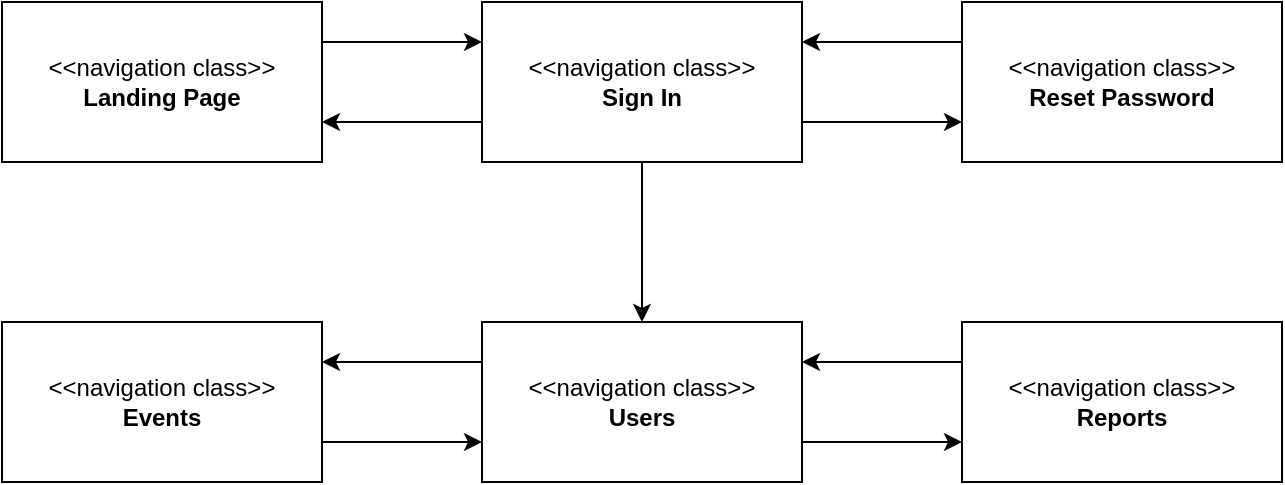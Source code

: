 <mxfile version="12.2.7" pages="1"><diagram id="TbboGFRYKH_gmcoTaOrm" name="Page-1"><mxGraphModel dx="1185" dy="594" grid="1" gridSize="10" guides="1" tooltips="1" connect="1" arrows="1" fold="1" page="1" pageScale="1" pageWidth="850" pageHeight="1100" math="0" shadow="0"><root><mxCell id="0"/><mxCell id="1" parent="0"/><mxCell id="7V9x3wuyukDRf3qKA0rx-83" style="edgeStyle=orthogonalEdgeStyle;rounded=0;orthogonalLoop=1;jettySize=auto;html=1;exitX=1;exitY=0.25;exitDx=0;exitDy=0;entryX=0;entryY=0.25;entryDx=0;entryDy=0;startArrow=none;startFill=0;endArrow=classic;endFill=1;" edge="1" parent="1" source="7V9x3wuyukDRf3qKA0rx-1" target="7V9x3wuyukDRf3qKA0rx-4"><mxGeometry relative="1" as="geometry"/></mxCell><mxCell id="7V9x3wuyukDRf3qKA0rx-1" value="&amp;lt;&amp;lt;navigation class&amp;gt;&amp;gt;&lt;br&gt;&lt;b&gt;Landing Page&lt;/b&gt;" style="rounded=0;whiteSpace=wrap;html=1;" vertex="1" parent="1"><mxGeometry x="160" y="40" width="160" height="80" as="geometry"/></mxCell><mxCell id="7V9x3wuyukDRf3qKA0rx-72" style="edgeStyle=orthogonalEdgeStyle;rounded=0;orthogonalLoop=1;jettySize=auto;html=1;exitX=1;exitY=0.75;exitDx=0;exitDy=0;entryX=0;entryY=0.75;entryDx=0;entryDy=0;startArrow=none;startFill=0;" edge="1" parent="1" source="7V9x3wuyukDRf3qKA0rx-4" target="7V9x3wuyukDRf3qKA0rx-3"><mxGeometry relative="1" as="geometry"/></mxCell><mxCell id="7V9x3wuyukDRf3qKA0rx-75" style="edgeStyle=orthogonalEdgeStyle;rounded=0;orthogonalLoop=1;jettySize=auto;html=1;exitX=0.5;exitY=1;exitDx=0;exitDy=0;entryX=0.5;entryY=0;entryDx=0;entryDy=0;startArrow=none;startFill=0;" edge="1" parent="1" source="7V9x3wuyukDRf3qKA0rx-4" target="7V9x3wuyukDRf3qKA0rx-80"><mxGeometry relative="1" as="geometry"><mxPoint x="480" y="360.167" as="targetPoint"/></mxGeometry></mxCell><mxCell id="7V9x3wuyukDRf3qKA0rx-84" style="edgeStyle=orthogonalEdgeStyle;rounded=0;orthogonalLoop=1;jettySize=auto;html=1;exitX=0;exitY=0.75;exitDx=0;exitDy=0;entryX=1;entryY=0.75;entryDx=0;entryDy=0;startArrow=none;startFill=0;endArrow=classic;endFill=1;" edge="1" parent="1" source="7V9x3wuyukDRf3qKA0rx-4" target="7V9x3wuyukDRf3qKA0rx-1"><mxGeometry relative="1" as="geometry"/></mxCell><mxCell id="7V9x3wuyukDRf3qKA0rx-4" value="&amp;lt;&amp;lt;navigation class&amp;gt;&amp;gt;&lt;br&gt;&lt;b&gt;Sign In&lt;/b&gt;" style="rounded=0;whiteSpace=wrap;html=1;" vertex="1" parent="1"><mxGeometry x="400" y="40" width="160" height="80" as="geometry"/></mxCell><mxCell id="7V9x3wuyukDRf3qKA0rx-73" style="edgeStyle=orthogonalEdgeStyle;rounded=0;orthogonalLoop=1;jettySize=auto;html=1;exitX=0;exitY=0.25;exitDx=0;exitDy=0;entryX=1;entryY=0.25;entryDx=0;entryDy=0;startArrow=none;startFill=0;" edge="1" parent="1" source="7V9x3wuyukDRf3qKA0rx-3" target="7V9x3wuyukDRf3qKA0rx-4"><mxGeometry relative="1" as="geometry"/></mxCell><mxCell id="7V9x3wuyukDRf3qKA0rx-3" value="&amp;lt;&amp;lt;navigation class&amp;gt;&amp;gt;&lt;br&gt;&lt;b&gt;Reset Password&lt;/b&gt;" style="rounded=0;whiteSpace=wrap;html=1;" vertex="1" parent="1"><mxGeometry x="640" y="40" width="160" height="80" as="geometry"/></mxCell><mxCell id="7V9x3wuyukDRf3qKA0rx-90" style="edgeStyle=orthogonalEdgeStyle;rounded=0;orthogonalLoop=1;jettySize=auto;html=1;exitX=0;exitY=0.25;exitDx=0;exitDy=0;entryX=1;entryY=0.25;entryDx=0;entryDy=0;startArrow=none;startFill=0;endArrow=classic;endFill=1;" edge="1" parent="1" source="7V9x3wuyukDRf3qKA0rx-80" target="7V9x3wuyukDRf3qKA0rx-89"><mxGeometry relative="1" as="geometry"/></mxCell><mxCell id="7V9x3wuyukDRf3qKA0rx-93" style="edgeStyle=orthogonalEdgeStyle;rounded=0;orthogonalLoop=1;jettySize=auto;html=1;exitX=1;exitY=0.75;exitDx=0;exitDy=0;entryX=0;entryY=0.75;entryDx=0;entryDy=0;startArrow=none;startFill=0;endArrow=classic;endFill=1;" edge="1" parent="1" source="7V9x3wuyukDRf3qKA0rx-80" target="7V9x3wuyukDRf3qKA0rx-87"><mxGeometry relative="1" as="geometry"/></mxCell><mxCell id="7V9x3wuyukDRf3qKA0rx-80" value="&amp;lt;&amp;lt;navigation class&amp;gt;&amp;gt;&lt;br&gt;&lt;b&gt;Users&lt;/b&gt;" style="rounded=0;whiteSpace=wrap;html=1;" vertex="1" parent="1"><mxGeometry x="400" y="200" width="160" height="80" as="geometry"/></mxCell><mxCell id="7V9x3wuyukDRf3qKA0rx-92" style="edgeStyle=orthogonalEdgeStyle;rounded=0;orthogonalLoop=1;jettySize=auto;html=1;exitX=0;exitY=0.25;exitDx=0;exitDy=0;entryX=1;entryY=0.25;entryDx=0;entryDy=0;startArrow=none;startFill=0;endArrow=classic;endFill=1;" edge="1" parent="1" source="7V9x3wuyukDRf3qKA0rx-87" target="7V9x3wuyukDRf3qKA0rx-80"><mxGeometry relative="1" as="geometry"/></mxCell><mxCell id="7V9x3wuyukDRf3qKA0rx-87" value="&amp;lt;&amp;lt;navigation class&amp;gt;&amp;gt;&lt;br&gt;&lt;b&gt;Reports&lt;/b&gt;" style="rounded=0;whiteSpace=wrap;html=1;" vertex="1" parent="1"><mxGeometry x="640" y="200" width="160" height="80" as="geometry"/></mxCell><mxCell id="7V9x3wuyukDRf3qKA0rx-91" style="edgeStyle=orthogonalEdgeStyle;rounded=0;orthogonalLoop=1;jettySize=auto;html=1;exitX=1;exitY=0.75;exitDx=0;exitDy=0;entryX=0;entryY=0.75;entryDx=0;entryDy=0;startArrow=none;startFill=0;endArrow=classic;endFill=1;" edge="1" parent="1" source="7V9x3wuyukDRf3qKA0rx-89" target="7V9x3wuyukDRf3qKA0rx-80"><mxGeometry relative="1" as="geometry"/></mxCell><mxCell id="7V9x3wuyukDRf3qKA0rx-89" value="&amp;lt;&amp;lt;navigation class&amp;gt;&amp;gt;&lt;br&gt;&lt;b&gt;Events&lt;/b&gt;" style="rounded=0;whiteSpace=wrap;html=1;" vertex="1" parent="1"><mxGeometry x="160" y="200" width="160" height="80" as="geometry"/></mxCell></root></mxGraphModel></diagram></mxfile>